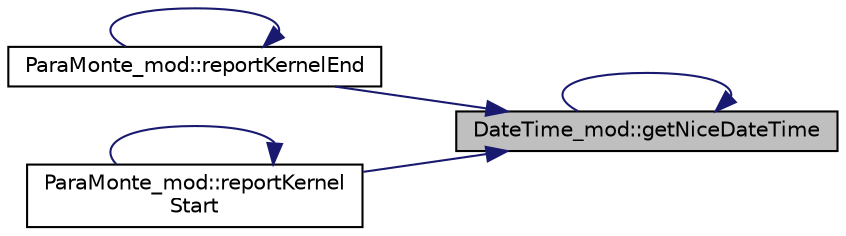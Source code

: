 digraph "DateTime_mod::getNiceDateTime"
{
 // LATEX_PDF_SIZE
  edge [fontname="Helvetica",fontsize="10",labelfontname="Helvetica",labelfontsize="10"];
  node [fontname="Helvetica",fontsize="10",shape=record];
  rankdir="RL";
  Node1 [label="DateTime_mod::getNiceDateTime",height=0.2,width=0.4,color="black", fillcolor="grey75", style="filled", fontcolor="black",tooltip="Return date and time in a nice format."];
  Node1 -> Node1 [dir="back",color="midnightblue",fontsize="10",style="solid",fontname="Helvetica"];
  Node1 -> Node2 [dir="back",color="midnightblue",fontsize="10",style="solid",fontname="Helvetica"];
  Node2 [label="ParaMonte_mod::reportKernelEnd",height=0.2,width=0.4,color="black", fillcolor="white", style="filled",URL="$namespaceParaMonte__mod.html#af206c7d7fc50cf145702a54ddf193c88",tooltip="Report the end of the kernel run to the log file."];
  Node2 -> Node2 [dir="back",color="midnightblue",fontsize="10",style="solid",fontname="Helvetica"];
  Node1 -> Node3 [dir="back",color="midnightblue",fontsize="10",style="solid",fontname="Helvetica"];
  Node3 [label="ParaMonte_mod::reportKernel\lStart",height=0.2,width=0.4,color="black", fillcolor="white", style="filled",URL="$namespaceParaMonte__mod.html#ab1d056cf1ef2b1a096648d02cb685227",tooltip="Report the start of the kernel run to the log file."];
  Node3 -> Node3 [dir="back",color="midnightblue",fontsize="10",style="solid",fontname="Helvetica"];
}
